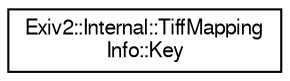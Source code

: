 digraph "Graphical Class Hierarchy"
{
  edge [fontname="FreeSans",fontsize="10",labelfontname="FreeSans",labelfontsize="10"];
  node [fontname="FreeSans",fontsize="10",shape=record];
  rankdir="LR";
  Node1 [label="Exiv2::Internal::TiffMapping\lInfo::Key",height=0.2,width=0.4,color="black", fillcolor="white", style="filled",URL="$structExiv2_1_1Internal_1_1TiffMappingInfo_1_1Key.html",tooltip="Search key for TIFF mapping structures. "];
}
